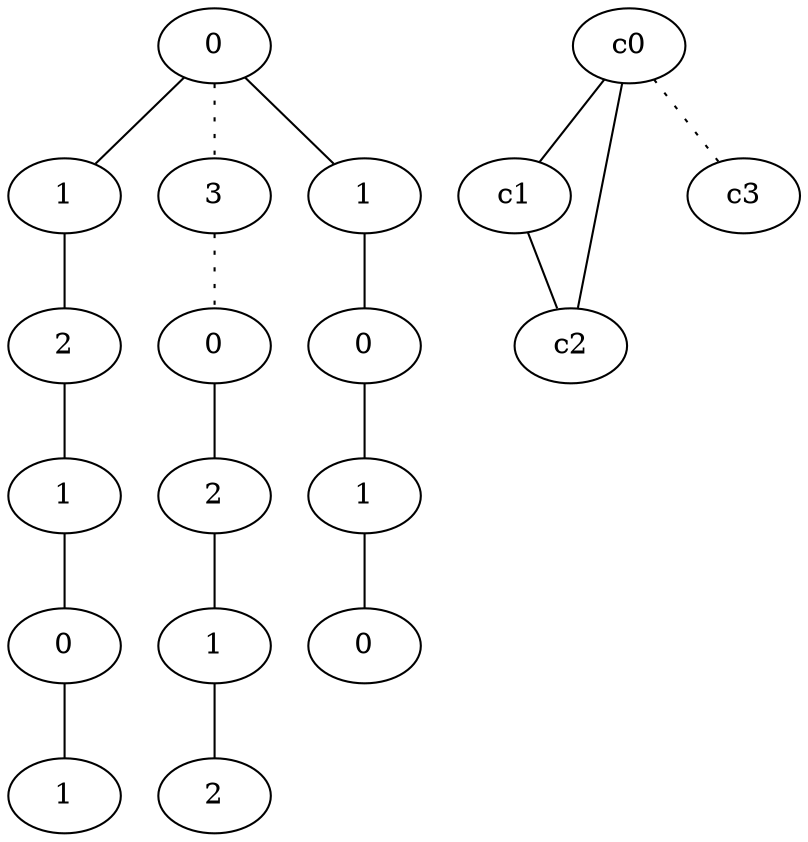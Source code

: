 graph {
a0[label=0];
a1[label=1];
a2[label=2];
a3[label=1];
a4[label=0];
a5[label=1];
a6[label=3];
a7[label=0];
a8[label=2];
a9[label=1];
a10[label=2];
a11[label=1];
a12[label=0];
a13[label=1];
a14[label=0];
a0 -- a1;
a0 -- a6 [style=dotted];
a0 -- a11;
a1 -- a2;
a2 -- a3;
a3 -- a4;
a4 -- a5;
a6 -- a7 [style=dotted];
a7 -- a8;
a8 -- a9;
a9 -- a10;
a11 -- a12;
a12 -- a13;
a13 -- a14;
c0 -- c1;
c0 -- c2;
c0 -- c3 [style=dotted];
c1 -- c2;
}
